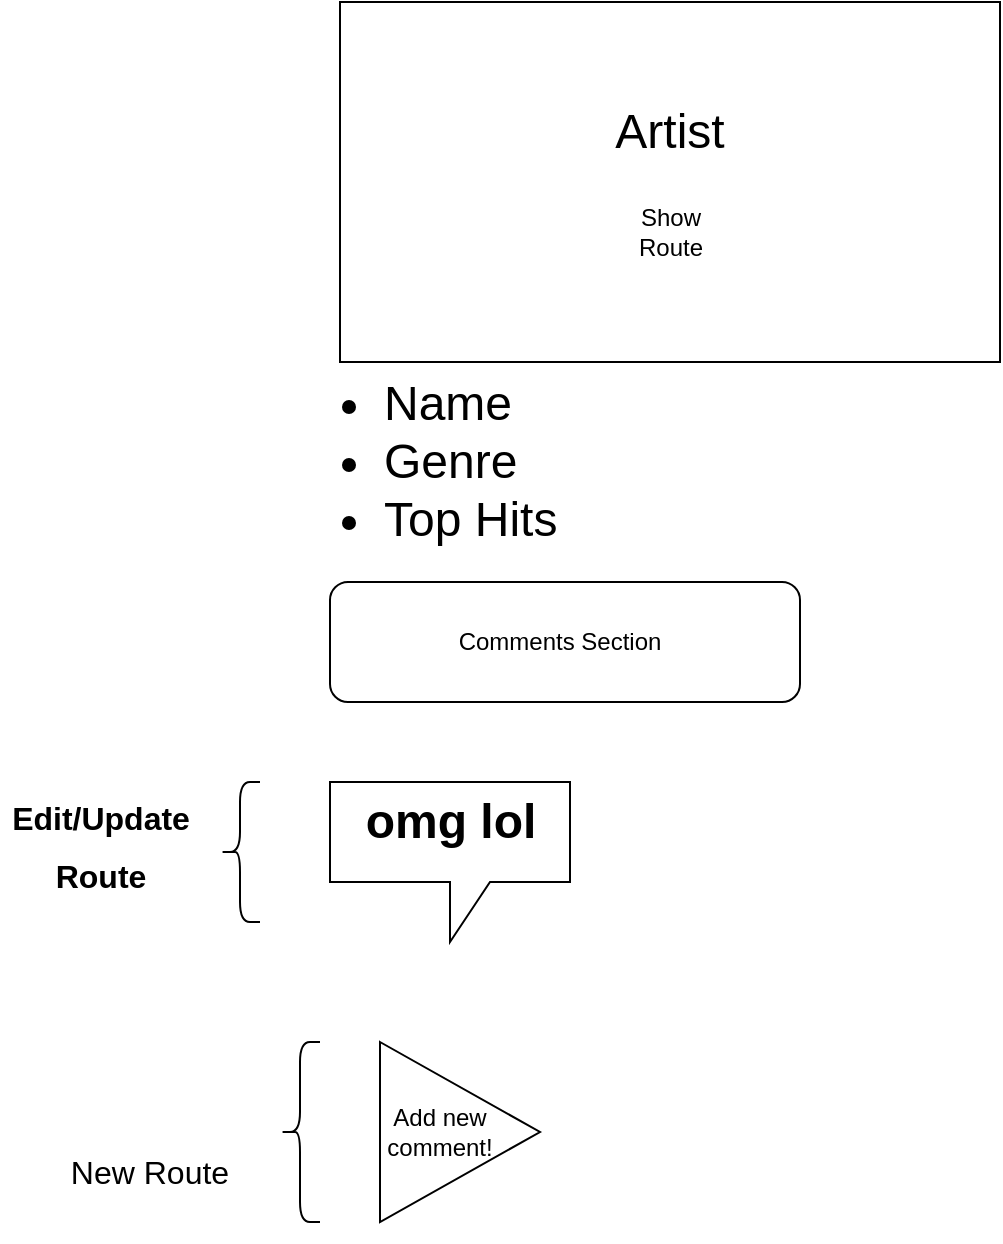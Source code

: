 <mxfile version="13.10.0" type="embed">
    <diagram id="K7btgwzmgsR2VaX4TUR0" name="Page-1">
        <mxGraphModel dx="927" dy="522" grid="1" gridSize="10" guides="1" tooltips="1" connect="1" arrows="1" fold="1" page="1" pageScale="1" pageWidth="850" pageHeight="1100" math="0" shadow="0">
            <root>
                <mxCell id="0"/>
                <mxCell id="1" parent="0"/>
                <mxCell id="2" value="" style="rounded=0;whiteSpace=wrap;html=1;" vertex="1" parent="1">
                    <mxGeometry x="240" y="20" width="330" height="180" as="geometry"/>
                </mxCell>
                <mxCell id="4" value="&lt;font style=&quot;font-size: 24px&quot;&gt;Artist&lt;/font&gt;" style="text;html=1;strokeColor=none;fillColor=none;align=center;verticalAlign=middle;whiteSpace=wrap;rounded=0;" vertex="1" parent="1">
                    <mxGeometry x="310" y="40" width="190" height="90" as="geometry"/>
                </mxCell>
                <mxCell id="5" value="&lt;ul style=&quot;font-size: 24px&quot;&gt;&lt;li&gt;Name&lt;/li&gt;&lt;li&gt;Genre&lt;/li&gt;&lt;li&gt;Top Hits&lt;/li&gt;&lt;/ul&gt;" style="text;strokeColor=none;fillColor=none;html=1;whiteSpace=wrap;verticalAlign=middle;overflow=hidden;" vertex="1" parent="1">
                    <mxGeometry x="220" y="140" width="150" height="220" as="geometry"/>
                </mxCell>
                <mxCell id="6" value="" style="rounded=1;whiteSpace=wrap;html=1;" vertex="1" parent="1">
                    <mxGeometry x="235" y="310" width="235" height="60" as="geometry"/>
                </mxCell>
                <mxCell id="7" value="Comments Section" style="text;html=1;strokeColor=none;fillColor=none;align=center;verticalAlign=middle;whiteSpace=wrap;rounded=0;" vertex="1" parent="1">
                    <mxGeometry x="260" y="320" width="180" height="40" as="geometry"/>
                </mxCell>
                <mxCell id="8" value="Show Route" style="text;html=1;strokeColor=none;fillColor=none;align=center;verticalAlign=middle;whiteSpace=wrap;rounded=0;" vertex="1" parent="1">
                    <mxGeometry x="372.5" y="110" width="65" height="50" as="geometry"/>
                </mxCell>
                <mxCell id="9" value="" style="shape=callout;whiteSpace=wrap;html=1;perimeter=calloutPerimeter;" vertex="1" parent="1">
                    <mxGeometry x="235" y="410" width="120" height="80" as="geometry"/>
                </mxCell>
                <mxCell id="10" value="omg lol" style="text;strokeColor=none;fillColor=none;html=1;fontSize=24;fontStyle=1;verticalAlign=middle;align=center;" vertex="1" parent="1">
                    <mxGeometry x="245" y="410" width="100" height="40" as="geometry"/>
                </mxCell>
                <mxCell id="11" value="" style="shape=curlyBracket;whiteSpace=wrap;html=1;rounded=1;" vertex="1" parent="1">
                    <mxGeometry x="180" y="410" width="20" height="70" as="geometry"/>
                </mxCell>
                <mxCell id="12" value="&lt;font style=&quot;font-size: 16px&quot;&gt;Edit/Update&lt;br&gt;Route&lt;/font&gt;" style="text;strokeColor=none;fillColor=none;html=1;fontSize=24;fontStyle=1;verticalAlign=middle;align=center;" vertex="1" parent="1">
                    <mxGeometry x="70" y="420" width="100" height="40" as="geometry"/>
                </mxCell>
                <mxCell id="13" value="" style="triangle;whiteSpace=wrap;html=1;" vertex="1" parent="1">
                    <mxGeometry x="260" y="540" width="80" height="90" as="geometry"/>
                </mxCell>
                <mxCell id="14" value="Add new comment!&lt;br&gt;" style="text;html=1;strokeColor=none;fillColor=none;align=center;verticalAlign=middle;whiteSpace=wrap;rounded=0;" vertex="1" parent="1">
                    <mxGeometry x="270" y="575" width="40" height="20" as="geometry"/>
                </mxCell>
                <mxCell id="15" value="" style="shape=curlyBracket;whiteSpace=wrap;html=1;rounded=1;" vertex="1" parent="1">
                    <mxGeometry x="210" y="540" width="20" height="90" as="geometry"/>
                </mxCell>
                <mxCell id="16" value="&lt;font style=&quot;font-size: 16px&quot;&gt;New Route&lt;/font&gt;" style="text;html=1;strokeColor=none;fillColor=none;align=center;verticalAlign=middle;whiteSpace=wrap;rounded=0;" vertex="1" parent="1">
                    <mxGeometry x="100" y="570" width="90" height="70" as="geometry"/>
                </mxCell>
            </root>
        </mxGraphModel>
    </diagram>
</mxfile>